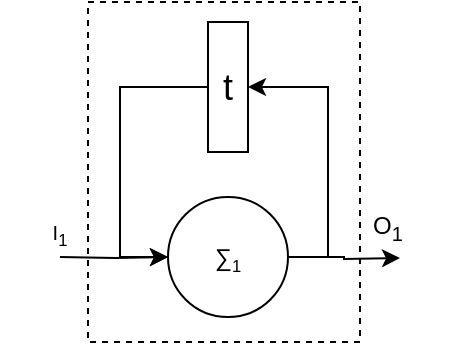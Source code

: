 <mxfile version="21.0.6" type="github">
  <diagram name="第 1 页" id="Jt0CBjjWfTXspf5INsl5">
    <mxGraphModel dx="478" dy="276" grid="1" gridSize="10" guides="1" tooltips="1" connect="1" arrows="1" fold="1" page="1" pageScale="1" pageWidth="827" pageHeight="1169" math="0" shadow="0">
      <root>
        <mxCell id="0" />
        <mxCell id="1" parent="0" />
        <mxCell id="7DBT-qFl4_m5bUdalYO6-15" value="" style="rounded=0;whiteSpace=wrap;html=1;dashed=1;" vertex="1" parent="1">
          <mxGeometry x="234" y="100" width="136" height="170" as="geometry" />
        </mxCell>
        <mxCell id="7DBT-qFl4_m5bUdalYO6-4" value="&lt;font style=&quot;font-size: 18px;&quot;&gt;t&lt;/font&gt;" style="rounded=0;whiteSpace=wrap;html=1;" vertex="1" parent="1">
          <mxGeometry x="294" y="110" width="20" height="65" as="geometry" />
        </mxCell>
        <mxCell id="7DBT-qFl4_m5bUdalYO6-7" style="edgeStyle=orthogonalEdgeStyle;rounded=0;orthogonalLoop=1;jettySize=auto;html=1;exitX=1;exitY=0.5;exitDx=0;exitDy=0;entryX=1;entryY=0.5;entryDx=0;entryDy=0;" edge="1" parent="1" source="7DBT-qFl4_m5bUdalYO6-5" target="7DBT-qFl4_m5bUdalYO6-4">
          <mxGeometry relative="1" as="geometry" />
        </mxCell>
        <mxCell id="7DBT-qFl4_m5bUdalYO6-5" value="∑&lt;span style=&quot;font-size: 10px;&quot;&gt;&lt;sub&gt;1&lt;/sub&gt;&lt;/span&gt;" style="ellipse;whiteSpace=wrap;html=1;aspect=fixed;" vertex="1" parent="1">
          <mxGeometry x="274" y="197.5" width="60" height="60" as="geometry" />
        </mxCell>
        <mxCell id="7DBT-qFl4_m5bUdalYO6-9" style="edgeStyle=orthogonalEdgeStyle;rounded=0;orthogonalLoop=1;jettySize=auto;html=1;exitX=0;exitY=0.5;exitDx=0;exitDy=0;entryX=0;entryY=0.5;entryDx=0;entryDy=0;" edge="1" parent="1" source="7DBT-qFl4_m5bUdalYO6-4" target="7DBT-qFl4_m5bUdalYO6-5">
          <mxGeometry relative="1" as="geometry">
            <mxPoint x="344" y="238" as="sourcePoint" />
            <mxPoint x="324" y="153" as="targetPoint" />
            <Array as="points">
              <mxPoint x="250" y="143" />
              <mxPoint x="250" y="228" />
            </Array>
          </mxGeometry>
        </mxCell>
        <mxCell id="7DBT-qFl4_m5bUdalYO6-10" style="edgeStyle=orthogonalEdgeStyle;rounded=0;orthogonalLoop=1;jettySize=auto;html=1;exitX=1;exitY=0.5;exitDx=0;exitDy=0;" edge="1" parent="1" source="7DBT-qFl4_m5bUdalYO6-5">
          <mxGeometry relative="1" as="geometry">
            <mxPoint x="344" y="238" as="sourcePoint" />
            <mxPoint x="390" y="228" as="targetPoint" />
          </mxGeometry>
        </mxCell>
        <mxCell id="7DBT-qFl4_m5bUdalYO6-13" value="" style="edgeStyle=orthogonalEdgeStyle;rounded=0;orthogonalLoop=1;jettySize=auto;html=1;" edge="1" parent="1" target="7DBT-qFl4_m5bUdalYO6-5">
          <mxGeometry relative="1" as="geometry">
            <mxPoint x="220" y="227.5" as="sourcePoint" />
          </mxGeometry>
        </mxCell>
        <mxCell id="7DBT-qFl4_m5bUdalYO6-16" value="O&lt;sub&gt;1&lt;/sub&gt;" style="text;strokeColor=none;align=center;fillColor=none;html=1;verticalAlign=middle;whiteSpace=wrap;rounded=0;" vertex="1" parent="1">
          <mxGeometry x="354" y="197.5" width="60" height="30" as="geometry" />
        </mxCell>
        <mxCell id="7DBT-qFl4_m5bUdalYO6-17" value="&lt;span style=&quot;font-size: 10px;&quot;&gt;I&lt;sub&gt;1&lt;/sub&gt;&lt;/span&gt;" style="text;strokeColor=none;align=center;fillColor=none;html=1;verticalAlign=middle;whiteSpace=wrap;rounded=0;" vertex="1" parent="1">
          <mxGeometry x="190" y="200" width="60" height="30" as="geometry" />
        </mxCell>
      </root>
    </mxGraphModel>
  </diagram>
</mxfile>
